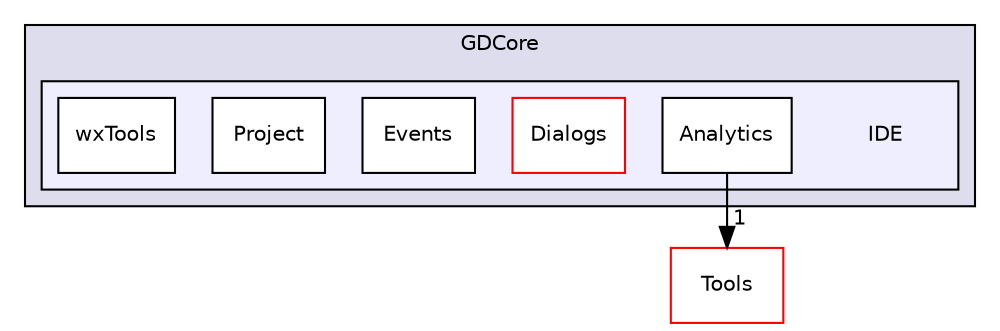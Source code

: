 digraph "IDE" {
  compound=true
  node [ fontsize="10", fontname="Helvetica"];
  edge [ labelfontsize="10", labelfontname="Helvetica"];
  subgraph clusterdir_abd3e9346511fbf501c65c6da6d93dcd {
    graph [ bgcolor="#ddddee", pencolor="black", label="GDCore" fontname="Helvetica", fontsize="10", URL="dir_abd3e9346511fbf501c65c6da6d93dcd.html"]
  subgraph clusterdir_5d9e789590af4f95678b31d48a716d1e {
    graph [ bgcolor="#eeeeff", pencolor="black", label="" URL="dir_5d9e789590af4f95678b31d48a716d1e.html"];
    dir_5d9e789590af4f95678b31d48a716d1e [shape=plaintext label="IDE"];
    dir_a266278f3fcec786c8aaf6cda74d72b0 [shape=box label="Analytics" color="black" fillcolor="white" style="filled" URL="dir_a266278f3fcec786c8aaf6cda74d72b0.html"];
    dir_bcf6ec501aeeb9d3358543e670fbff9c [shape=box label="Dialogs" color="red" fillcolor="white" style="filled" URL="dir_bcf6ec501aeeb9d3358543e670fbff9c.html"];
    dir_2bf0c584d95f3090f9fe10530cf902d3 [shape=box label="Events" color="black" fillcolor="white" style="filled" URL="dir_2bf0c584d95f3090f9fe10530cf902d3.html"];
    dir_2f72656d9627061cdf1cfb799485c9f1 [shape=box label="Project" color="black" fillcolor="white" style="filled" URL="dir_2f72656d9627061cdf1cfb799485c9f1.html"];
    dir_f37459fc4203c2869a5bc96a5b13c1a8 [shape=box label="wxTools" color="black" fillcolor="white" style="filled" URL="dir_f37459fc4203c2869a5bc96a5b13c1a8.html"];
  }
  }
  dir_f0e478594b4c2fa2818f86f5d16936c1 [shape=box label="Tools" fillcolor="white" style="filled" color="red" URL="dir_f0e478594b4c2fa2818f86f5d16936c1.html"];
  dir_a266278f3fcec786c8aaf6cda74d72b0->dir_f0e478594b4c2fa2818f86f5d16936c1 [headlabel="1", labeldistance=1.5 headhref="dir_000005_000016.html"];
}
